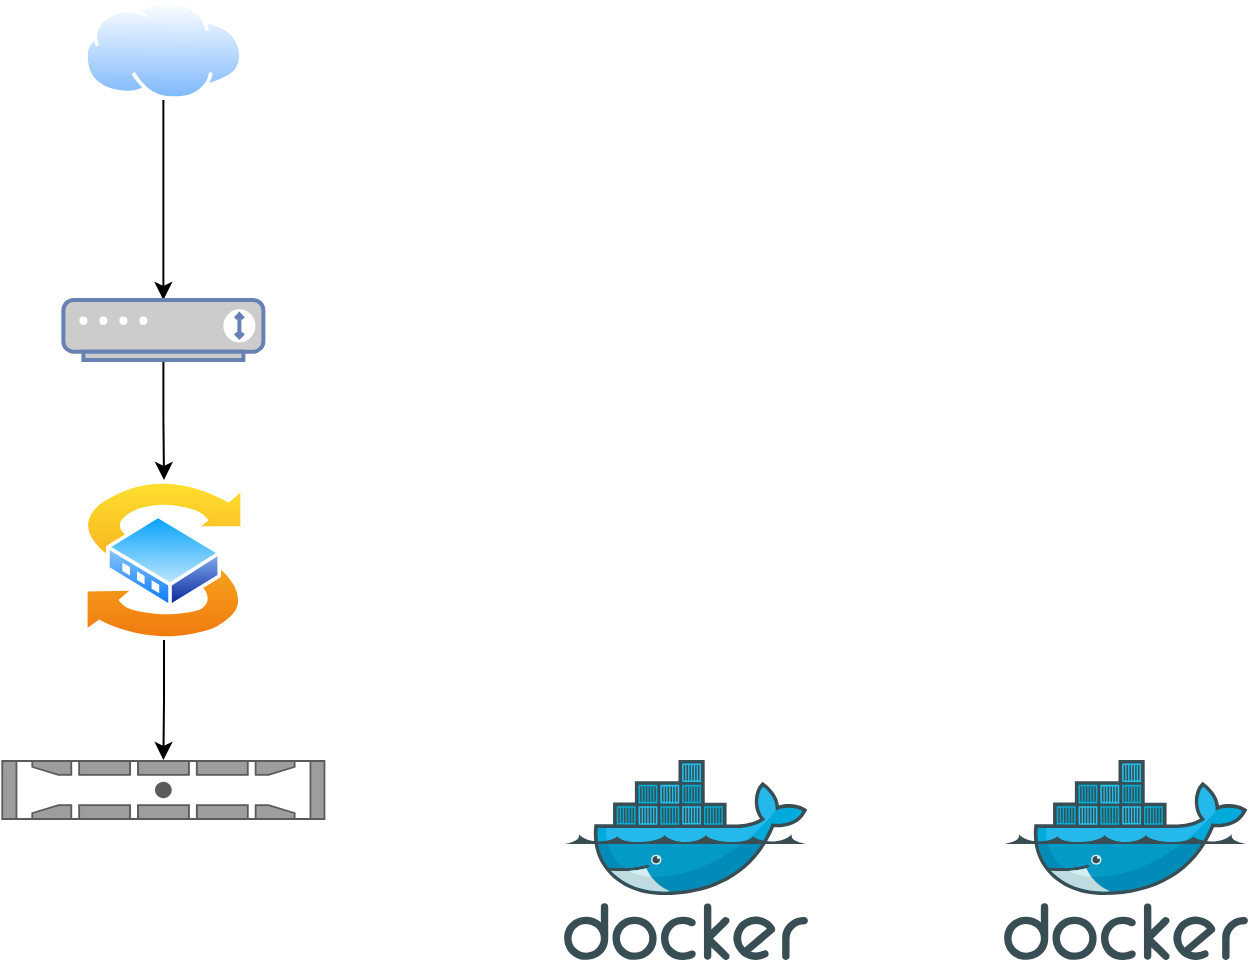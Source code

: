 <mxfile version="26.1.0">
  <diagram name="Page-1" id="e3a06f82-3646-2815-327d-82caf3d4e204">
    <mxGraphModel dx="1434" dy="761" grid="1" gridSize="10" guides="1" tooltips="1" connect="1" arrows="1" fold="1" page="1" pageScale="1.5" pageWidth="1169" pageHeight="826" background="none" math="0" shadow="0">
      <root>
        <mxCell id="0" style=";html=1;" />
        <mxCell id="1" style=";html=1;" parent="0" />
        <mxCell id="Y8jP039U3rIYcW5EOX9B-5" style="edgeStyle=orthogonalEdgeStyle;rounded=0;orthogonalLoop=1;jettySize=auto;html=1;" edge="1" parent="1" source="Y8jP039U3rIYcW5EOX9B-1" target="Y8jP039U3rIYcW5EOX9B-4">
          <mxGeometry relative="1" as="geometry" />
        </mxCell>
        <mxCell id="Y8jP039U3rIYcW5EOX9B-1" value="" style="image;aspect=fixed;perimeter=ellipsePerimeter;html=1;align=center;shadow=0;dashed=0;spacingTop=3;image=img/lib/active_directory/internet_cloud.svg;" vertex="1" parent="1">
          <mxGeometry x="680" y="580" width="79.37" height="50" as="geometry" />
        </mxCell>
        <mxCell id="Y8jP039U3rIYcW5EOX9B-9" style="edgeStyle=orthogonalEdgeStyle;rounded=0;orthogonalLoop=1;jettySize=auto;html=1;entryX=0.5;entryY=0;entryDx=0;entryDy=0;" edge="1" parent="1" source="Y8jP039U3rIYcW5EOX9B-4" target="Y8jP039U3rIYcW5EOX9B-8">
          <mxGeometry relative="1" as="geometry" />
        </mxCell>
        <mxCell id="Y8jP039U3rIYcW5EOX9B-4" value="" style="fontColor=#0066CC;verticalAlign=top;verticalLabelPosition=bottom;labelPosition=center;align=center;html=1;outlineConnect=0;fillColor=#CCCCCC;strokeColor=#6881B3;gradientColor=none;gradientDirection=north;strokeWidth=2;shape=mxgraph.networks.modem;" vertex="1" parent="1">
          <mxGeometry x="669.69" y="730" width="100" height="30" as="geometry" />
        </mxCell>
        <mxCell id="Y8jP039U3rIYcW5EOX9B-11" style="edgeStyle=orthogonalEdgeStyle;rounded=0;orthogonalLoop=1;jettySize=auto;html=1;" edge="1" parent="1" source="Y8jP039U3rIYcW5EOX9B-8" target="Y8jP039U3rIYcW5EOX9B-10">
          <mxGeometry relative="1" as="geometry" />
        </mxCell>
        <mxCell id="Y8jP039U3rIYcW5EOX9B-8" value="" style="image;aspect=fixed;perimeter=ellipsePerimeter;html=1;align=center;shadow=0;dashed=0;spacingTop=3;image=img/lib/active_directory/switch.svg;" vertex="1" parent="1">
          <mxGeometry x="680" y="820" width="80" height="80" as="geometry" />
        </mxCell>
        <mxCell id="Y8jP039U3rIYcW5EOX9B-10" value="" style="strokeColor=#666666;html=1;labelPosition=right;align=left;spacingLeft=15;shadow=0;dashed=0;outlineConnect=0;shape=mxgraph.rack.dell.poweredge_r730;" vertex="1" parent="1">
          <mxGeometry x="638.68" y="960" width="162" height="30" as="geometry" />
        </mxCell>
        <mxCell id="Y8jP039U3rIYcW5EOX9B-12" value="" style="image;sketch=0;aspect=fixed;html=1;points=[];align=center;fontSize=12;image=img/lib/mscae/Docker.svg;" vertex="1" parent="1">
          <mxGeometry x="920" y="960" width="121.95" height="100" as="geometry" />
        </mxCell>
        <mxCell id="Y8jP039U3rIYcW5EOX9B-13" value="" style="image;sketch=0;aspect=fixed;html=1;points=[];align=center;fontSize=12;image=img/lib/mscae/Docker.svg;" vertex="1" parent="1">
          <mxGeometry x="1140" y="960" width="121.96" height="100" as="geometry" />
        </mxCell>
      </root>
    </mxGraphModel>
  </diagram>
</mxfile>

